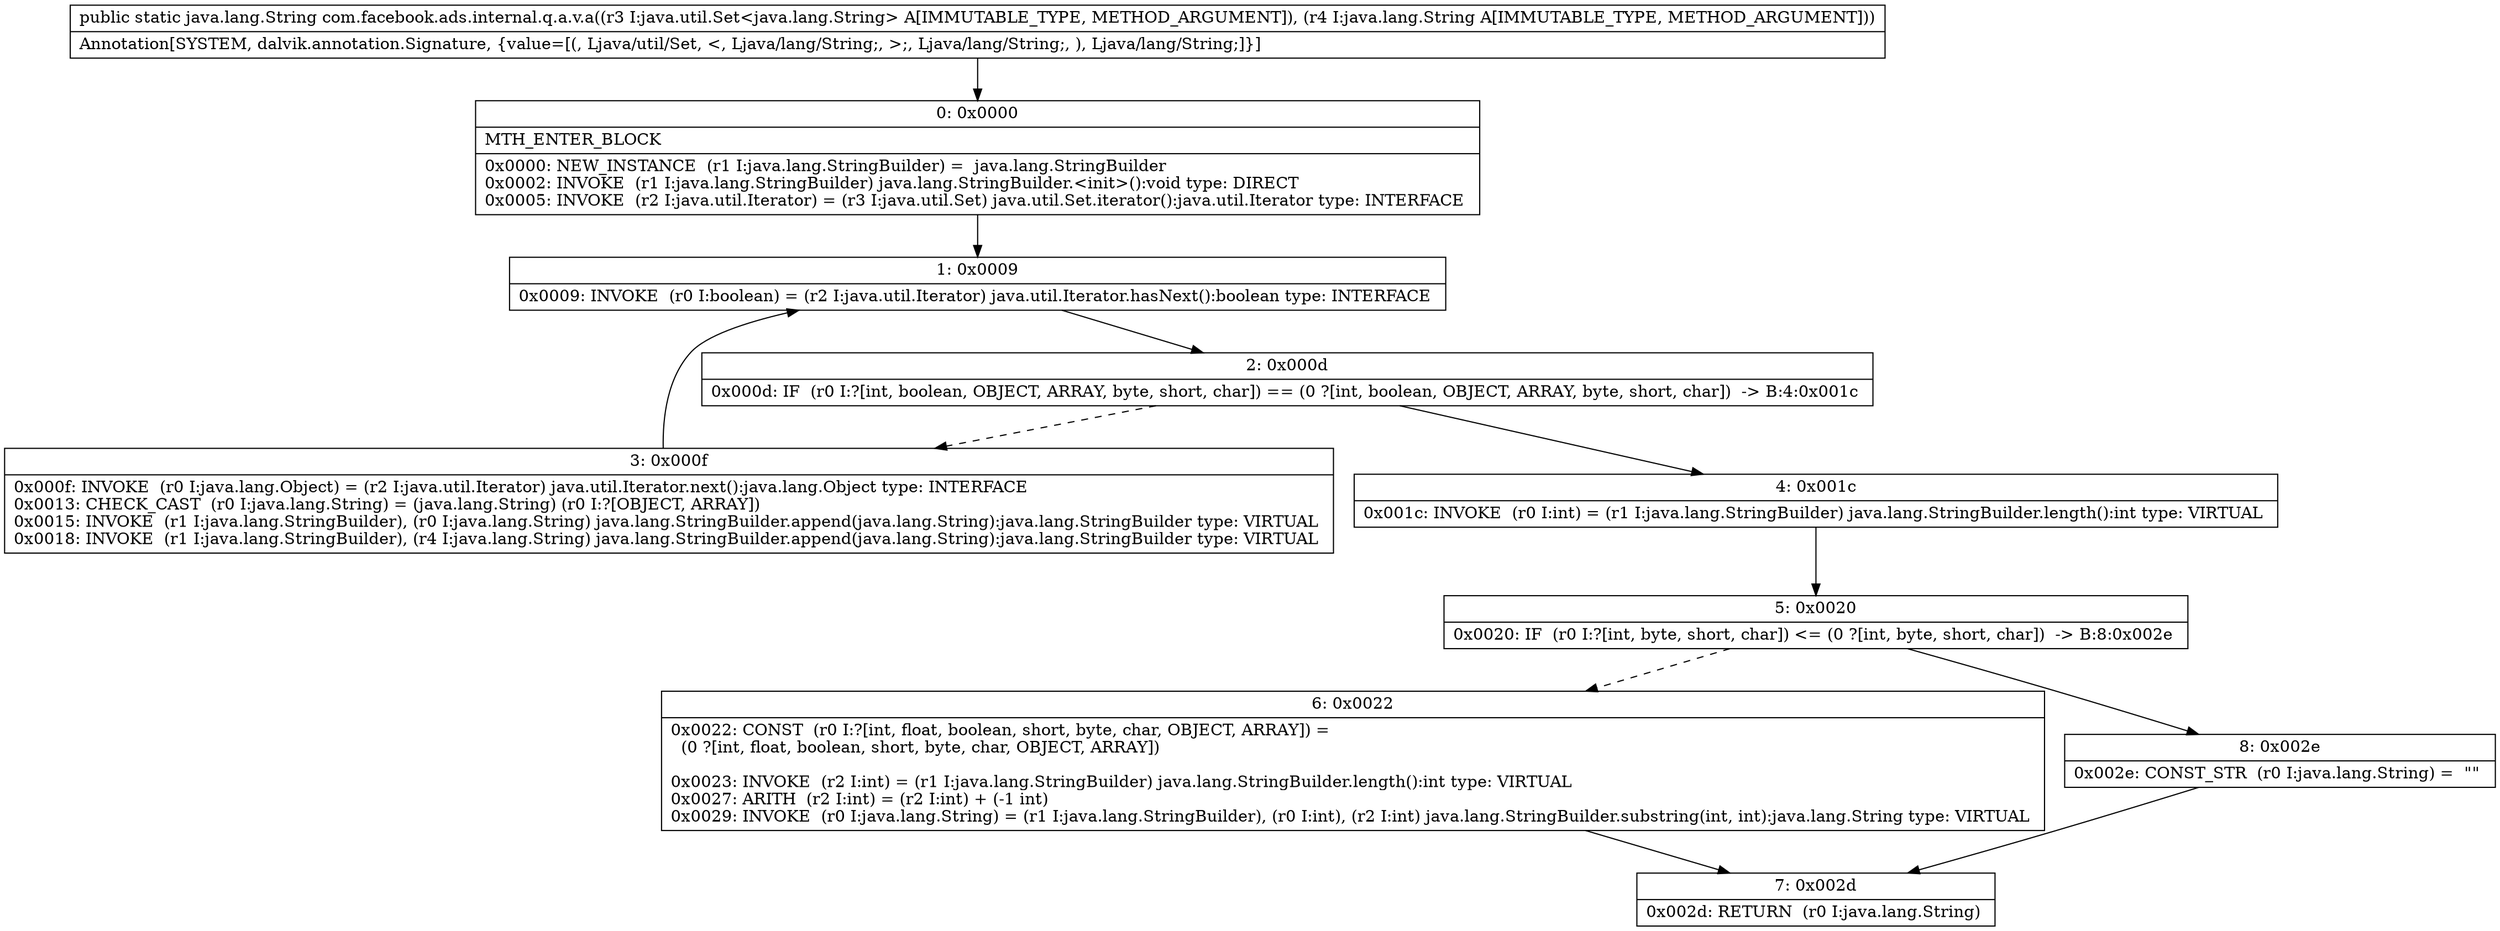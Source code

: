 digraph "CFG forcom.facebook.ads.internal.q.a.v.a(Ljava\/util\/Set;Ljava\/lang\/String;)Ljava\/lang\/String;" {
Node_0 [shape=record,label="{0\:\ 0x0000|MTH_ENTER_BLOCK\l|0x0000: NEW_INSTANCE  (r1 I:java.lang.StringBuilder) =  java.lang.StringBuilder \l0x0002: INVOKE  (r1 I:java.lang.StringBuilder) java.lang.StringBuilder.\<init\>():void type: DIRECT \l0x0005: INVOKE  (r2 I:java.util.Iterator) = (r3 I:java.util.Set) java.util.Set.iterator():java.util.Iterator type: INTERFACE \l}"];
Node_1 [shape=record,label="{1\:\ 0x0009|0x0009: INVOKE  (r0 I:boolean) = (r2 I:java.util.Iterator) java.util.Iterator.hasNext():boolean type: INTERFACE \l}"];
Node_2 [shape=record,label="{2\:\ 0x000d|0x000d: IF  (r0 I:?[int, boolean, OBJECT, ARRAY, byte, short, char]) == (0 ?[int, boolean, OBJECT, ARRAY, byte, short, char])  \-\> B:4:0x001c \l}"];
Node_3 [shape=record,label="{3\:\ 0x000f|0x000f: INVOKE  (r0 I:java.lang.Object) = (r2 I:java.util.Iterator) java.util.Iterator.next():java.lang.Object type: INTERFACE \l0x0013: CHECK_CAST  (r0 I:java.lang.String) = (java.lang.String) (r0 I:?[OBJECT, ARRAY]) \l0x0015: INVOKE  (r1 I:java.lang.StringBuilder), (r0 I:java.lang.String) java.lang.StringBuilder.append(java.lang.String):java.lang.StringBuilder type: VIRTUAL \l0x0018: INVOKE  (r1 I:java.lang.StringBuilder), (r4 I:java.lang.String) java.lang.StringBuilder.append(java.lang.String):java.lang.StringBuilder type: VIRTUAL \l}"];
Node_4 [shape=record,label="{4\:\ 0x001c|0x001c: INVOKE  (r0 I:int) = (r1 I:java.lang.StringBuilder) java.lang.StringBuilder.length():int type: VIRTUAL \l}"];
Node_5 [shape=record,label="{5\:\ 0x0020|0x0020: IF  (r0 I:?[int, byte, short, char]) \<= (0 ?[int, byte, short, char])  \-\> B:8:0x002e \l}"];
Node_6 [shape=record,label="{6\:\ 0x0022|0x0022: CONST  (r0 I:?[int, float, boolean, short, byte, char, OBJECT, ARRAY]) = \l  (0 ?[int, float, boolean, short, byte, char, OBJECT, ARRAY])\l \l0x0023: INVOKE  (r2 I:int) = (r1 I:java.lang.StringBuilder) java.lang.StringBuilder.length():int type: VIRTUAL \l0x0027: ARITH  (r2 I:int) = (r2 I:int) + (\-1 int) \l0x0029: INVOKE  (r0 I:java.lang.String) = (r1 I:java.lang.StringBuilder), (r0 I:int), (r2 I:int) java.lang.StringBuilder.substring(int, int):java.lang.String type: VIRTUAL \l}"];
Node_7 [shape=record,label="{7\:\ 0x002d|0x002d: RETURN  (r0 I:java.lang.String) \l}"];
Node_8 [shape=record,label="{8\:\ 0x002e|0x002e: CONST_STR  (r0 I:java.lang.String) =  \"\" \l}"];
MethodNode[shape=record,label="{public static java.lang.String com.facebook.ads.internal.q.a.v.a((r3 I:java.util.Set\<java.lang.String\> A[IMMUTABLE_TYPE, METHOD_ARGUMENT]), (r4 I:java.lang.String A[IMMUTABLE_TYPE, METHOD_ARGUMENT]))  | Annotation[SYSTEM, dalvik.annotation.Signature, \{value=[(, Ljava\/util\/Set, \<, Ljava\/lang\/String;, \>;, Ljava\/lang\/String;, ), Ljava\/lang\/String;]\}]\l}"];
MethodNode -> Node_0;
Node_0 -> Node_1;
Node_1 -> Node_2;
Node_2 -> Node_3[style=dashed];
Node_2 -> Node_4;
Node_3 -> Node_1;
Node_4 -> Node_5;
Node_5 -> Node_6[style=dashed];
Node_5 -> Node_8;
Node_6 -> Node_7;
Node_8 -> Node_7;
}


